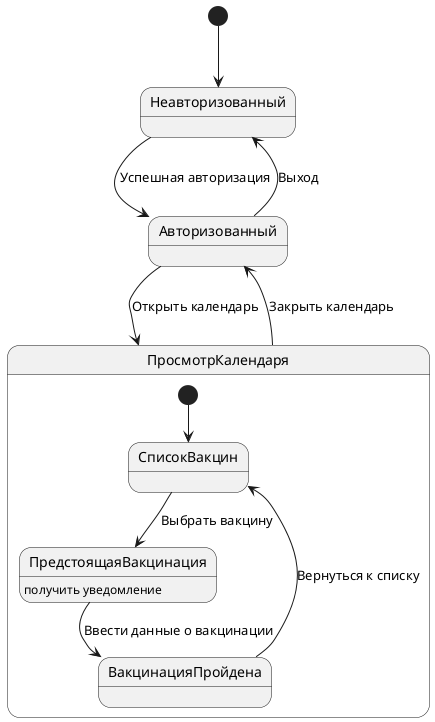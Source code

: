 @startuml

[*] --> Неавторизованный

Неавторизованный --> Авторизованный : Успешная авторизация
Авторизованный --> Неавторизованный : Выход

Авторизованный --> ПросмотрКалендаря : Открыть календарь
ПросмотрКалендаря --> Авторизованный : Закрыть календарь

state ПросмотрКалендаря {
    [*] --> СписокВакцин
    СписокВакцин --> ПредстоящаяВакцинация : Выбрать вакцину
    ПредстоящаяВакцинация --> ВакцинацияПройдена : Ввести данные о вакцинации
    ПредстоящаяВакцинация : получить уведомление
    ВакцинацияПройдена --> СписокВакцин : Вернуться к списку
}

@enduml
